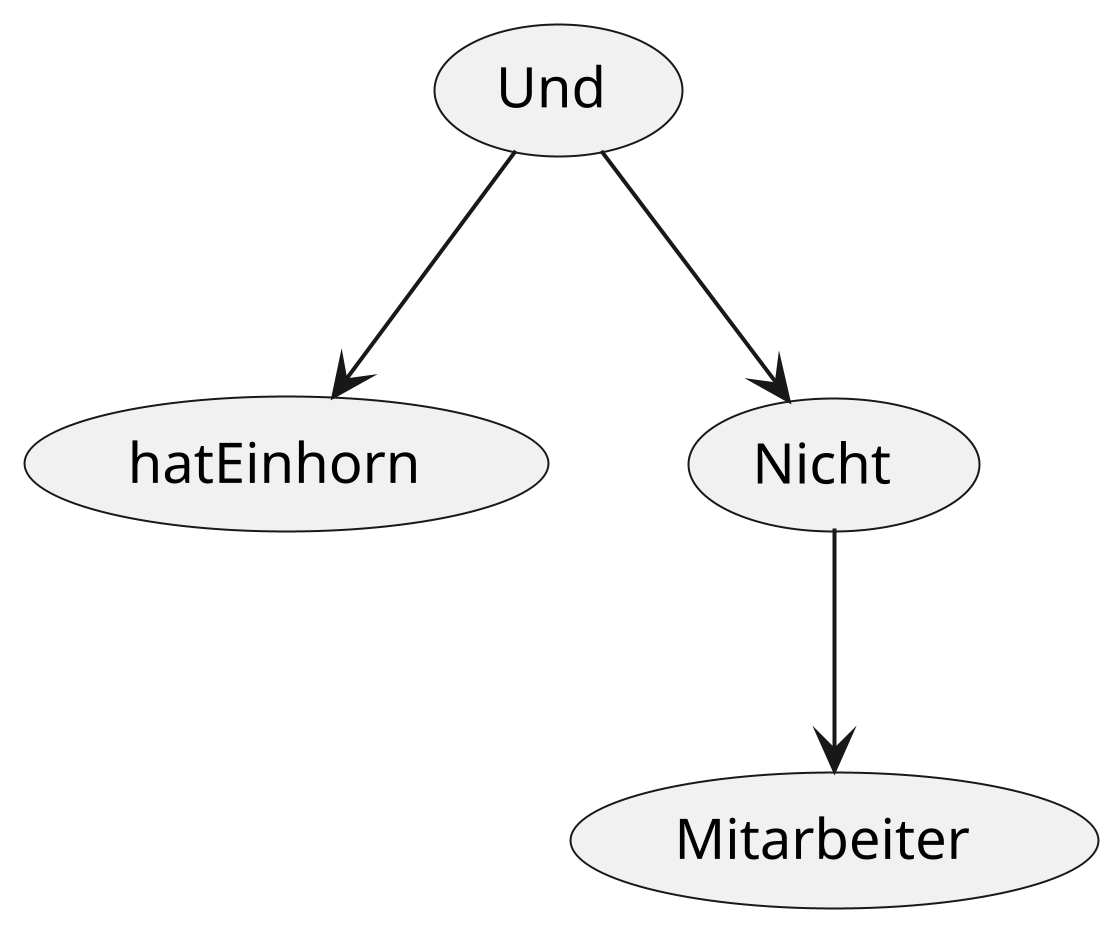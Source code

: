 @startuml
scale 1200

(Und) as u
(hatEinhorn) as e
(Nicht) as n
(Mitarbeiter) as m


u --> n
u --> e
n --> m
@enduml
